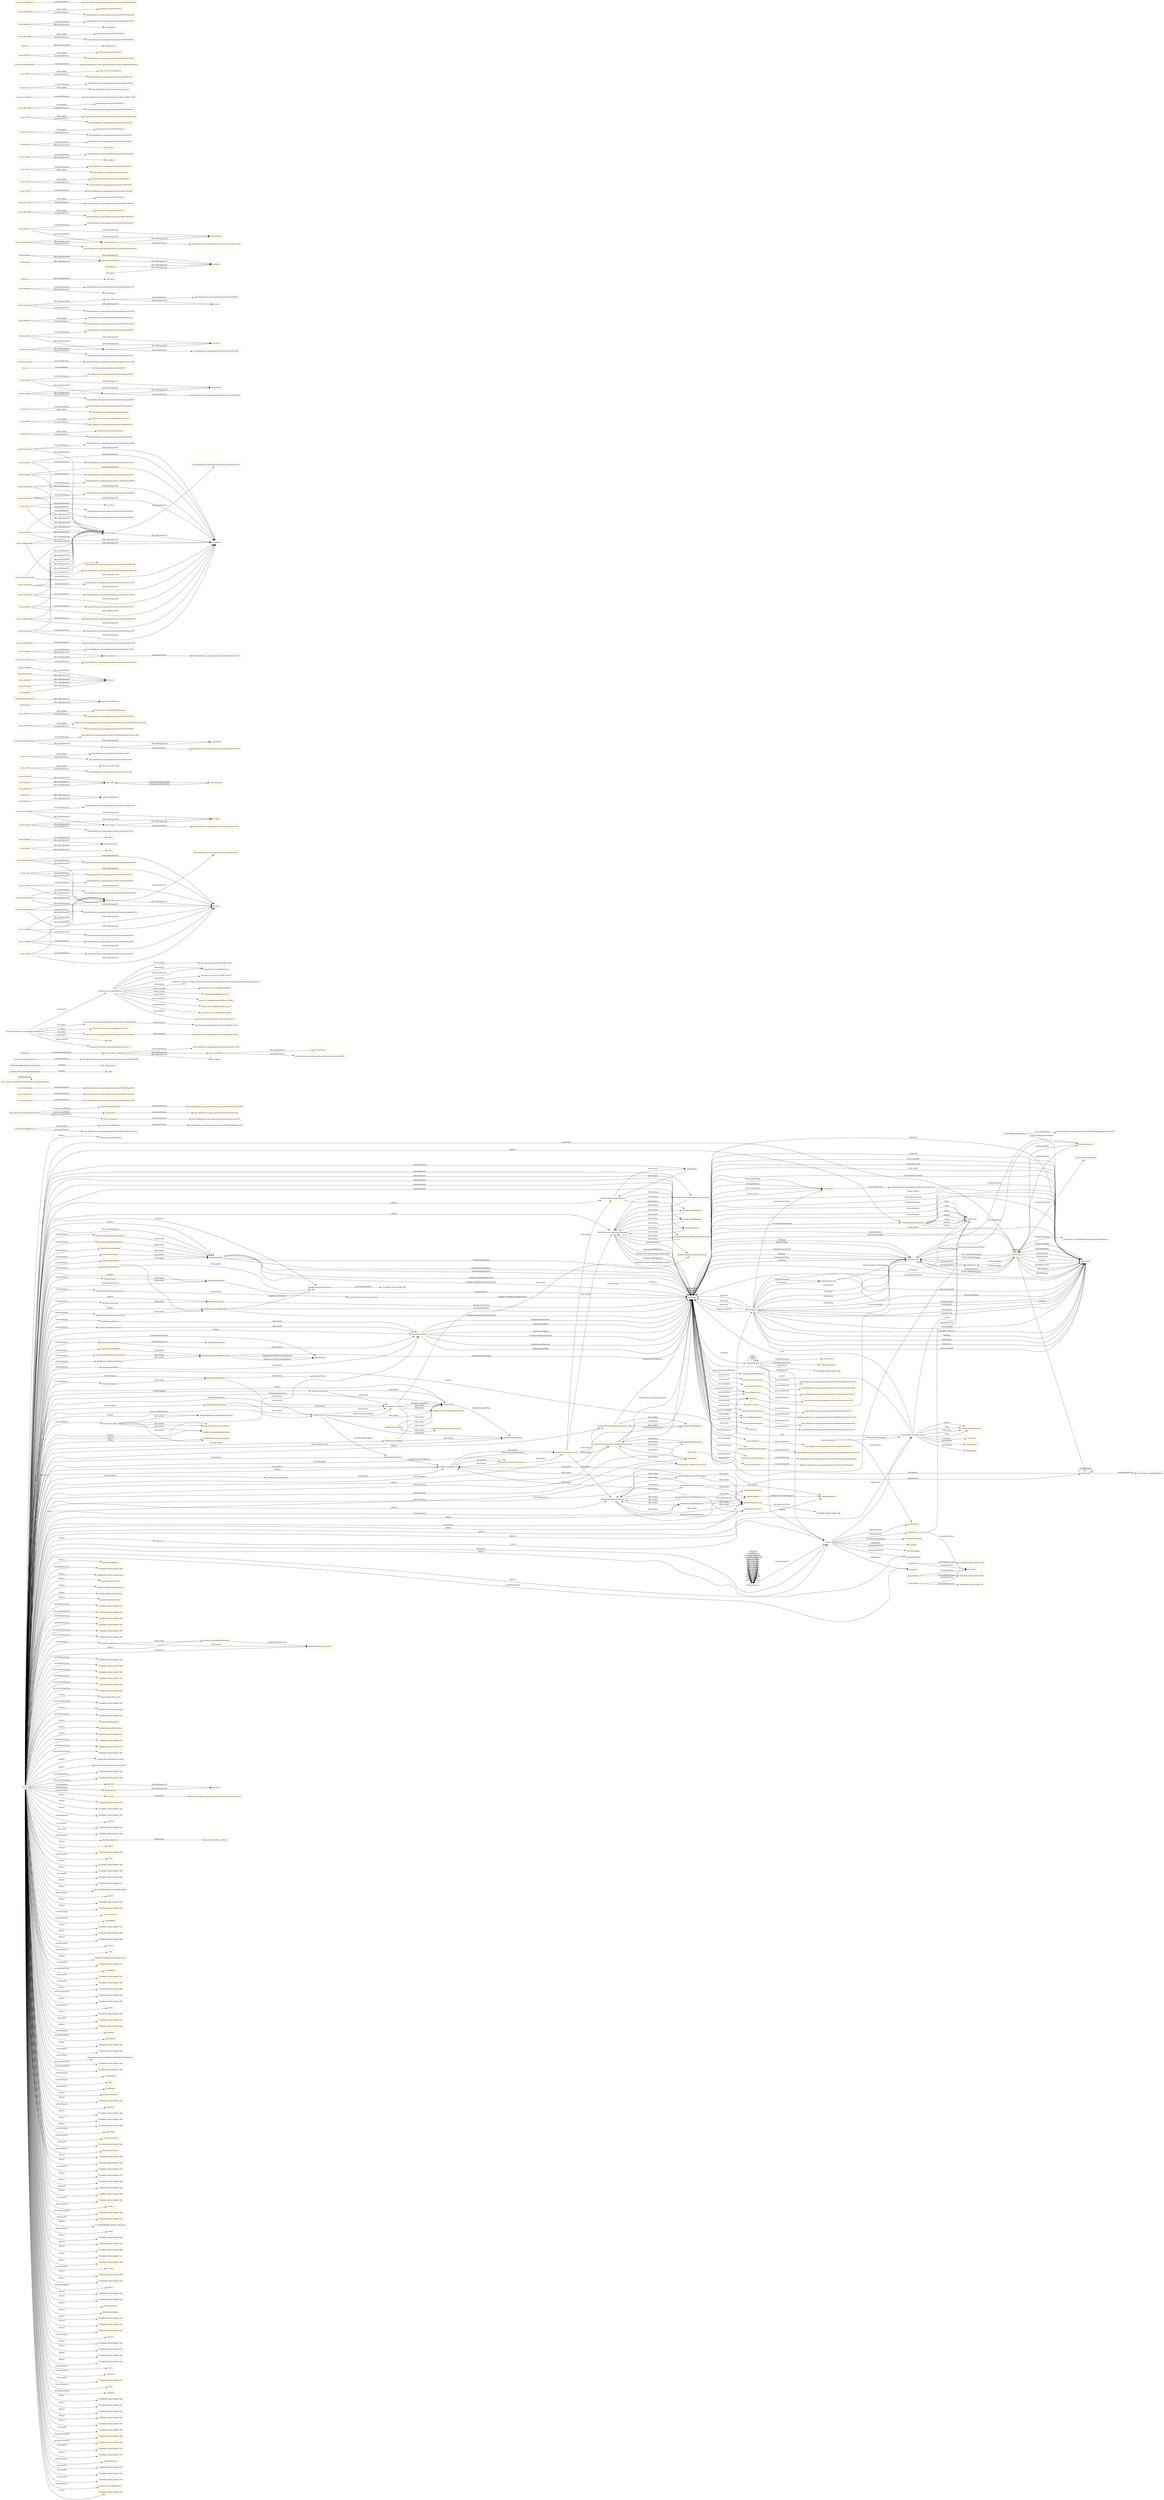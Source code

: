 digraph ar2dtool_diagram { 
rankdir=LR;
size="1501"
node [shape = rectangle, color="orange"]; "demlab:AnswerPhoneTask" "terms:MethodOfInstruction" "demlab:CognitiveAbilitiesData" "demlab:PayBillTask" "terms:PhysicalResource" "72336b46:15f2b12b496:-7f64" "demlab:PictureDescriptionTask" "demlab:Participant" "demlab:MeasuredData" "terms:LicenseDocument" "demlab:TurnOnTVTask" "demlab:AutonomyAssessment" "demlab:FindBusLineOnMapTask" "demlab:CallPsychologistTask" "demlab:LeaveRoomTask" "72336b46:15f2b12b496:-7fe1" "72336b46:15f2b12b496:-7fa2" "terms:SizeOrDuration" "demlab:DiagnosisType" "72336b46:15f2b12b496:-7fca" "demlab:DirectedActivitiesStep" "72336b46:15f2b12b496:-7fd7" "terms:AgentClass" "demlab:WalkingCountingBackwardsTask" "terms:BibliographicResource" "72336b46:15f2b12b496:-7f9f" "demlab:PersonWithPredementia" "terms:Location" "demlab:ClinicalAssessment" "72336b46:15f2b12b496:-7fbf" "demlab:FunctionalAbilitiesData" "terms:MediaTypeOrExtent" "demlab:Zone" "terms:Agent" "72336b46:15f2b12b496:-7f80" "demlab:LatencyData" "demlab:CognitiveAbilitiesAssessment" "terms:PhysicalMedium" "terms:MethodOfAccrual" "demlab:CountingBackwardsTask" "demlab:HealthyControlParticipant" "terms:RightsStatement" "72336b46:15f2b12b496:-7f8d" "72336b46:15f2b12b496:-7fb7" "72336b46:15f2b12b496:-7f6c" "72336b46:15f2b12b496:-7fa6" "terms:LinguisticSystem" "demlab:HandTrajectoryType" "demlab:SemiDirectedTask" "72336b46:15f2b12b496:-7f97" "terms:Jurisdiction" "terms:Policy" "demlab:WaterPlantTask" "demlab:SentenceRepeatingTask" "terms:Standard" "terms:LocationPeriodOrJurisdiction" "demlab:ProtocolStep" "terms:FileFormat" "72336b46:15f2b12b496:-7faa" "demlab:PictureDiscussionTask" "72336b46:15f2b12b496:-7fce" "demlab:WalkingTask" "demlab:DiscussionInvolvementData" "terms:ProvenanceStatement" "demlab:Protocol" "demlab:DirectedTask" "demlab:PrepareHotTeaTask" "demlab:PrepareDrugBoxTask" "demlab:ArticulationControlTask" "demlab:PersonWithDementia" "demlab:ClinicalRecord" "demlab:StressData" "demlab:Task" "demlab:DiscussionWithClinicianStep" "72336b46:15f2b12b496:-7ff7" "72336b46:15f2b12b496:-7fdc" "demlab:VoiceData" "demlab:GaitData" "terms:MediaType" "72336b46:15f2b12b496:-7f7b" "terms:Frequency" "72336b46:15f2b12b496:-7fbb" "demlab:DirectedExpressionTask" "demlab:SemiDirectedActivitiesStep" "demlab:OrganisationEfficiencyData" "demlab:EstablishAccountBalanceTask" "terms:PeriodOfTime" "demlab:DiagnosisAssessment" "72336b46:15f2b12b496:-7ff1" "demlab:MotricityAbilitiesAssessment" "72336b46:15f2b12b496:-7ffc" "demlab:ActivityStatusType" "72336b46:15f2b12b496:-7f9b" "demlab:NeuropsychiatricAndMoodAssessment" "foaf:Image" "foaf:Project" "foaf:Agent" "foaf:Document" "rdfs:Class" "http://www.w3.org/2003/01/geo/wgs84_pos#SpatialThing" "foaf:OnlineAccount" "foaf:Person" "foaf:Organization" "foaf:Group" ":TimeZone" ":GeneralDateTimeDescription" ":DateTimeInterval" ":TRS" ":TemporalDuration" ":Duration" ":GeneralDurationDescription" ":ProperInterval" ":TimePosition" ":TemporalPosition" ":Interval" "53ecfedcc978de053ebe4399b3a6fb87" ":TemporalEntity" ":MonthOfYear" "7d796cd9ce8f881392f4a73ce95b78c1" ":TemporalUnit" ":Instant" ":DayOfWeek" ; /*classes style*/
	"terms:instructionalMethod" -> "http://dublincore.org/usage/terms/history/#instructionalMethod-002" [ label = "terms:hasVersion" ];
	"demlab:latency" -> "demlab:LatencyData" [ label = "rdfs:seeAlso" ];
	"demlab:speechRate" -> "demlab:VoiceData" [ label = "rdfs:seeAlso" ];
	"foaf:maker" -> "terms:creator" [ label = "owl:equivalentProperty" ];
	"http://www.w3.org/2006/time" -> "http://orcid.org/0000-0002-3884-3420" [ label = "terms:creator" ];
	"http://www.w3.org/2006/time" -> "http://www.w3.org/TR/owl-time" [ label = "rdfs:seeAlso" ];
	"http://www.w3.org/2006/time" -> "http://dx.doi.org/10.3233/SW-150187" [ label = "rdfs:seeAlso" ];
	"http://www.w3.org/2006/time" -> "http://www.semantic-web-journal.net/content/time-ontology-extended-non-gregorian-calendar-applications" [ label = "rdfs:seeAlso" ];
	"http://www.w3.org/2006/time" -> "http://www.w3.org/TR/owl-time" [ label = "terms:isVersionOf" ];
	"http://www.w3.org/2006/time" -> "http://www.w3.org/2006/time#2016" [ label = "owl:versionIRI" ];
	"http://www.w3.org/2006/time" -> "mailto:panfeng66@gmail.com" [ label = "terms:creator" ];
	"http://www.w3.org/2006/time" -> "https://en.wikipedia.org/wiki/Jerry_Hobbs" [ label = "terms:creator" ];
	"http://www.w3.org/2006/time" -> "mailto:chris.little@metoffice.gov.uk" [ label = "terms:contributor" ];
	"http://www.w3.org/2006/time" -> "http://www.w3.org/2006/time#2006" [ label = "owl:priorVersion" ];
	"http://www.w3.org/2006/time" -> "https://creativecommons.org/licenses/by/4.0/" [ label = "terms:license" ];
	":generalDay" -> "72336b46:15f2b12b496:-7f5c" [ label = "owl:withRestrictions" ];
	":generalDay" -> "xsd:string" [ label = "owl:onDatatype" ];
	"terms:dateAccepted" -> "dc:date" [ label = "rdfs:subPropertyOf" ];
	"terms:dateAccepted" -> "http://dublincore.org/usage/terms/history/#dateAccepted-002" [ label = "terms:hasVersion" ];
	"terms:dateAccepted" -> "terms:date" [ label = "rdfs:subPropertyOf" ];
	"demlab:shortCognitiveBatteryAssessment" -> "demlab:CognitiveAbilitiesAssessment" [ label = "rdfs:seeAlso" ];
	":intervalBefore" -> ":intervalDisjoint" [ label = "rdfs:subPropertyOf" ];
	":intervalBefore" -> ":before" [ label = "rdfs:subPropertyOf" ];
	"terms:MethodOfInstruction" -> "http://dublincore.org/usage/terms/history/#MethodOfInstruction-001" [ label = "terms:hasVersion" ];
	"terms:accessRights" -> "dc:rights" [ label = "rdfs:subPropertyOf" ];
	"terms:accessRights" -> "terms:rights" [ label = "rdfs:subPropertyOf" ];
	"terms:accessRights" -> "http://dublincore.org/usage/terms/history/#accessRights-002" [ label = "terms:hasVersion" ];
	":inDateTime" -> ":inTemporalPosition" [ label = "rdfs:subPropertyOf" ];
	":intervalFinishes" -> ":intervalIn" [ label = "rdfs:subPropertyOf" ];
	"terms:UDC" -> "http://www.udcc.org/" [ label = "rdfs:seeAlso" ];
	"terms:UDC" -> "http://dublincore.org/usage/terms/history/#UDC-003" [ label = "terms:hasVersion" ];
	"terms:LCC" -> "http://lcweb.loc.gov/catdir/cpso/lcco/lcco.html" [ label = "rdfs:seeAlso" ];
	"terms:LCC" -> "http://dublincore.org/usage/terms/history/#LCC-003" [ label = "terms:hasVersion" ];
	"demlab:hasParticipant" -> "demlab:Protocol" [ label = "rdfs:seeAlso" ];
	"demlab:hasParticipant" -> "demlab:Person" [ label = "rdfs:seeAlso" ];
	"terms:bibliographicCitation" -> "http://dublincore.org/usage/terms/history/#bibliographicCitation-002" [ label = "terms:hasVersion" ];
	"terms:bibliographicCitation" -> "dc:identifier" [ label = "rdfs:subPropertyOf" ];
	"terms:bibliographicCitation" -> "terms:identifier" [ label = "rdfs:subPropertyOf" ];
	"demlab:DiagnosisType" -> "72336b46:15f2b12b496:-7fdc" [ label = "owl:equivalentClass" ];
	":hasEnd" -> ":hasTime" [ label = "rdfs:subPropertyOf" ];
	"terms:ISO3166" -> "http://www.iso.org/iso/en/prods-services/iso3166ma/02iso-3166-code-lists/list-en1.html" [ label = "rdfs:seeAlso" ];
	"terms:ISO3166" -> "http://dublincore.org/usage/terms/history/#ISO3166-004" [ label = "terms:hasVersion" ];
	"terms:W3CDTF" -> "http://www.w3.org/TR/NOTE-datetime" [ label = "rdfs:seeAlso" ];
	"terms:W3CDTF" -> "http://dublincore.org/usage/terms/history/#W3CDTF-003" [ label = "terms:hasVersion" ];
	":hasDurationDescription" -> ":hasTemporalDuration" [ label = "rdfs:subPropertyOf" ];
	"terms:RightsStatement" -> "http://dublincore.org/usage/terms/history/#RightsStatement-001" [ label = "terms:hasVersion" ];
	"foaf:msnChatID" -> "foaf:nick" [ label = "rdfs:subPropertyOf" ];
	"foaf:yahooChatID" -> "foaf:nick" [ label = "rdfs:subPropertyOf" ];
	"terms:audience" -> "http://dublincore.org/usage/terms/history/#audience-003" [ label = "terms:hasVersion" ];
	"demlab:handTrajectory" -> "demlab:HandTrajectoryType" [ label = "rdfs:seeAlso" ];
	"demlab:handTrajectory" -> "demlab:FunctionalAbilitiesData" [ label = "rdfs:seeAlso" ];
	"terms:rightsHolder" -> "http://dublincore.org/usage/terms/history/#rightsHolder-002" [ label = "terms:hasVersion" ];
	"terms:LinguisticSystem" -> "http://dublincore.org/usage/terms/history/#LinguisticSystem-001" [ label = "terms:hasVersion" ];
	"terms:license" -> "dc:rights" [ label = "rdfs:subPropertyOf" ];
	"terms:license" -> "http://dublincore.org/usage/terms/history/#license-002" [ label = "terms:hasVersion" ];
	"terms:license" -> "terms:rights" [ label = "rdfs:subPropertyOf" ];
	"terms:mediator" -> "http://dublincore.org/usage/terms/history/#mediator-003" [ label = "terms:hasVersion" ];
	"terms:mediator" -> "terms:audience" [ label = "rdfs:subPropertyOf" ];
	":intervalIn" -> ":intervalEquals" [ label = "owl:propertyDisjointWith" ];
	"demlab:walkingSpeedInstantaneous" -> "demlab:GaitData" [ label = "rdfs:seeAlso" ];
	"terms:hasVersion" -> "http://dublincore.org/usage/terms/history/#hasVersion-003" [ label = "terms:hasVersion" ];
	"terms:hasVersion" -> "dc:relation" [ label = "rdfs:subPropertyOf" ];
	"terms:hasVersion" -> "terms:relation" [ label = "rdfs:subPropertyOf" ];
	"demlab:verbalReactionSpontaneity" -> "demlab:DiscussionInvolvementData" [ label = "rdfs:seeAlso" ];
	"terms:NLM" -> "http://wwwcf.nlm.nih.gov/class/" [ label = "rdfs:seeAlso" ];
	"terms:NLM" -> "http://dublincore.org/usage/terms/history/#NLM-002" [ label = "terms:hasVersion" ];
	"demlab:DiagnosisAssessment" -> "demlab:hasClinicalDiagnosis" [ label = "rdfs:seeAlso" ];
	"demlab:DiagnosisAssessment" -> "demlab:PersonWithPredementia" [ label = "rdfs:seeAlso" ];
	"demlab:DiagnosisAssessment" -> "demlab:PersonWithDementia" [ label = "rdfs:seeAlso" ];
	"demlab:DiagnosisAssessment" -> "demlab:HealthyControlParticipant" [ label = "rdfs:seeAlso" ];
	"demlab:DiagnosisAssessment" -> "demlab:DiagnosisType" [ label = "rdfs:seeAlso" ];
	"terms:AgentClass" -> "http://dublincore.org/usage/terms/history/#AgentClass-003" [ label = "terms:hasVersion" ];
	":inTimePosition" -> ":inTemporalPosition" [ label = "rdfs:subPropertyOf" ];
	"terms:Policy" -> "http://dublincore.org/usage/terms/history/#Policy-001" [ label = "terms:hasVersion" ];
	"terms:valid" -> "dc:date" [ label = "rdfs:subPropertyOf" ];
	"terms:valid" -> "terms:date" [ label = "rdfs:subPropertyOf" ];
	"terms:valid" -> "http://dublincore.org/usage/terms/history/#valid-003" [ label = "terms:hasVersion" ];
	"terms:MethodOfAccrual" -> "http://dublincore.org/usage/terms/history/#MethodOfAccrual-001" [ label = "terms:hasVersion" ];
	"terms:ProvenanceStatement" -> "http://dublincore.org/usage/terms/history/#ProvenanceStatement-001" [ label = "terms:hasVersion" ];
	"terms:requires" -> "http://dublincore.org/usage/terms/history/#requires-003" [ label = "terms:hasVersion" ];
	"terms:requires" -> "dc:relation" [ label = "rdfs:subPropertyOf" ];
	"terms:requires" -> "terms:relation" [ label = "rdfs:subPropertyOf" ];
	"demlab:ClinicalRecord" -> "demlab:containsAssessment" [ label = "rdfs:seeAlso" ];
	"demlab:ClinicalRecord" -> "demlab:ClinicalAssessment" [ label = "rdfs:seeAlso" ];
	"terms:MESH" -> "http://www.nlm.nih.gov/mesh/meshhome.html" [ label = "rdfs:seeAlso" ];
	"terms:MESH" -> "http://dublincore.org/usage/terms/history/#MESH-003" [ label = "terms:hasVersion" ];
	"terms:replaces" -> "http://dublincore.org/usage/terms/history/#replaces-003" [ label = "terms:hasVersion" ];
	"terms:replaces" -> "dc:relation" [ label = "rdfs:subPropertyOf" ];
	"terms:replaces" -> "terms:relation" [ label = "rdfs:subPropertyOf" ];
	"demlab:distanceWalked" -> "demlab:OrganisationEfficiencyData" [ label = "rdfs:seeAlso" ];
	"demlab:CognitiveAbilitiesAssessment" -> "demlab:hasMMSEScore" [ label = "rdfs:seeAlso" ];
	"demlab:CognitiveAbilitiesAssessment" -> "demlab:trailMakingTest" [ label = "rdfs:seeAlso" ];
	"demlab:CognitiveAbilitiesAssessment" -> "demlab:fabScore" [ label = "rdfs:seeAlso" ];
	"demlab:CognitiveAbilitiesAssessment" -> "demlab:freeAndCuedRemindingAssessment" [ label = "rdfs:seeAlso" ];
	"demlab:CognitiveAbilitiesAssessment" -> "demlab:shortCognitiveBatteryAssessment" [ label = "rdfs:seeAlso" ];
	"terms:isVersionOf" -> "http://dublincore.org/usage/terms/history/#isVersionOf-003" [ label = "terms:hasVersion" ];
	"terms:isVersionOf" -> "terms:relation" [ label = "rdfs:subPropertyOf" ];
	"terms:isVersionOf" -> "dc:relation" [ label = "rdfs:subPropertyOf" ];
	"terms:educationLevel" -> "http://dublincore.org/usage/terms/history/#educationLevel-002" [ label = "terms:hasVersion" ];
	"terms:educationLevel" -> "terms:audience" [ label = "rdfs:subPropertyOf" ];
	"terms:PeriodOfTime" -> "http://dublincore.org/usage/terms/history/#PeriodOfTime-001" [ label = "terms:hasVersion" ];
	"terms:Point" -> "http://dublincore.org/usage/terms/history/#Point-003" [ label = "terms:hasVersion" ];
	"terms:Point" -> "http://dublincore.org/documents/dcmi-point/" [ label = "rdfs:seeAlso" ];
	"terms:coverage" -> "http://dublincore.org/usage/terms/history/#coverageT-001" [ label = "terms:hasVersion" ];
	"terms:coverage" -> "dc:coverage" [ label = "rdfs:subPropertyOf" ];
	"demlab:Protocol" -> "demlab:Task" [ label = "rdfs:seeAlso" ];
	"demlab:Protocol" -> "demlab:ProtocolStep" [ label = "rdfs:seeAlso" ];
	"demlab:Protocol" -> "demlab:MeasuredData" [ label = "rdfs:seeAlso" ];
	"http://www.iti.gr/iti/people/Georgios_Meditskos.html#gmeditsk" -> "http://www.iti.gr/iti/people/Georgios_Meditskos.html" [ label = "foaf:homepage" ];
	"terms:Standard" -> "http://dublincore.org/usage/terms/history/#Standard-001" [ label = "terms:hasVersion" ];
	"terms:identifier" -> "dc:identifier" [ label = "rdfs:subPropertyOf" ];
	"terms:identifier" -> "http://dublincore.org/usage/terms/history/#identifierT-001" [ label = "terms:hasVersion" ];
	"terms:created" -> "dc:date" [ label = "rdfs:subPropertyOf" ];
	"terms:created" -> "http://dublincore.org/usage/terms/history/#created-003" [ label = "terms:hasVersion" ];
	"terms:created" -> "terms:date" [ label = "rdfs:subPropertyOf" ];
	":generalYear" -> "72336b46:15f2b12b496:-7f5a" [ label = "owl:withRestrictions" ];
	":generalYear" -> "xsd:string" [ label = "owl:onDatatype" ];
	"demlab:apathyInventory" -> "demlab:NeuropsychiatricAndMoodAssessment" [ label = "rdfs:seeAlso" ];
	"terms:" -> "http://purl.org/dc/aboutdcmi#DCMI" [ label = "terms:publisher" ];
	"terms:provenance" -> "http://dublincore.org/usage/terms/history/#provenance-002" [ label = "terms:hasVersion" ];
	"demlab:stoppingDisplacement" -> "demlab:GaitData" [ label = "rdfs:seeAlso" ];
	"demlab:compliantInstructionsOrder" -> "demlab:CognitiveAbilitiesData" [ label = "rdfs:seeAlso" ];
	"terms:Location" -> "http://dublincore.org/usage/terms/history/#Location-001" [ label = "terms:hasVersion" ];
	":intervalStarts" -> ":intervalIn" [ label = "rdfs:subPropertyOf" ];
	"terms:BibliographicResource" -> "http://dublincore.org/usage/terms/history/#BibliographicResource-001" [ label = "terms:hasVersion" ];
	"terms:format" -> "http://dublincore.org/usage/terms/history/#formatT-001" [ label = "terms:hasVersion" ];
	"terms:format" -> "dc:format" [ label = "rdfs:subPropertyOf" ];
	"foaf:Person" -> "foaf:Project" [ label = "owl:disjointWith" ];
	"foaf:Person" -> "http://schema.org/Person" [ label = "owl:equivalentClass" ];
	"foaf:Person" -> "http://www.w3.org/2000/10/swap/pim/contact#Person" [ label = "owl:equivalentClass" ];
	"foaf:Person" -> "foaf:Organization" [ label = "owl:disjointWith" ];
	"demlab:hasClinicalRecord" -> "demlab:ClinicalRecord" [ label = "rdfs:seeAlso" ];
	":intervalDuring" -> ":intervalIn" [ label = "rdfs:subPropertyOf" ];
	"terms:spatial" -> "http://dublincore.org/usage/terms/history/#spatial-003" [ label = "terms:hasVersion" ];
	"terms:spatial" -> "terms:coverage" [ label = "rdfs:subPropertyOf" ];
	"terms:spatial" -> "dc:coverage" [ label = "rdfs:subPropertyOf" ];
	"terms:ISO639-2" -> "http://lcweb.loc.gov/standards/iso639-2/langhome.html" [ label = "rdfs:seeAlso" ];
	"terms:ISO639-2" -> "http://dublincore.org/usage/terms/history/#ISO639-2-003" [ label = "terms:hasVersion" ];
	":ProperInterval" -> ":Instant" [ label = "owl:disjointWith" ];
	":seconds" -> "http://www.bipm.org/en/publications/si-brochure/second.html" [ label = "rdfs:seeAlso" ];
	"terms:isFormatOf" -> "http://dublincore.org/usage/terms/history/#isFormatOf-003" [ label = "terms:hasVersion" ];
	"terms:isFormatOf" -> "dc:relation" [ label = "rdfs:subPropertyOf" ];
	"terms:isFormatOf" -> "terms:relation" [ label = "rdfs:subPropertyOf" ];
	"terms:alternative" -> "terms:title" [ label = "rdfs:subPropertyOf" ];
	"terms:alternative" -> "dc:title" [ label = "rdfs:subPropertyOf" ];
	"terms:alternative" -> "http://dublincore.org/usage/terms/history/#alternative-003" [ label = "terms:hasVersion" ];
	"terms:PhysicalMedium" -> "http://dublincore.org/usage/terms/history/#PhysicalMedium-001" [ label = "terms:hasVersion" ];
	"demlab:activityStatus" -> "demlab:CognitiveAbilitiesData" [ label = "rdfs:seeAlso" ];
	"demlab:activityStatus" -> "demlab:ActivityStatusType" [ label = "rdfs:seeAlso" ];
	"demlab:involvesTask" -> "demlab:Task" [ label = "rdfs:seeAlso" ];
	"demlab:involvesTask" -> "demlab:ProtocolStep" [ label = "rdfs:seeAlso" ];
	"demlab:PersonWithDementia" -> "demlab:dementia" [ label = "rdfs:seeAlso" ];
	"demlab:PersonWithDementia" -> "demlab:DiagnosisType" [ label = "rdfs:seeAlso" ];
	"demlab:PersonWithDementia" -> "demlab:DiagnosisAssessment" [ label = "rdfs:seeAlso" ];
	"demlab:PersonWithDementia" -> "demlab:ClinicalRecord" [ label = "rdfs:seeAlso" ];
	"terms:language" -> "http://dublincore.org/usage/terms/history/#languageT-001" [ label = "terms:hasVersion" ];
	"terms:language" -> "dc:language" [ label = "rdfs:subPropertyOf" ];
	"foaf:icqChatID" -> "foaf:nick" [ label = "rdfs:subPropertyOf" ];
	"foaf:name" -> "rdfs:label" [ label = "rdfs:subPropertyOf" ];
	"foaf:Project" -> "foaf:Document" [ label = "owl:disjointWith" ];
	"foaf:Project" -> "foaf:Person" [ label = "owl:disjointWith" ];
	"terms:MediaTypeOrExtent" -> "http://dublincore.org/usage/terms/history/#MediaTypeOrExtent-001" [ label = "terms:hasVersion" ];
	"demlab:iadl_e" -> "demlab:AutonomyAssessment" [ label = "rdfs:seeAlso" ];
	"foaf:homepage" -> "foaf:page" [ label = "rdfs:subPropertyOf" ];
	"foaf:homepage" -> "foaf:isPrimaryTopicOf" [ label = "rdfs:subPropertyOf" ];
	"demlab:stressLevel" -> "demlab:StressData" [ label = "rdfs:seeAlso" ];
	"foaf:weblog" -> "foaf:page" [ label = "rdfs:subPropertyOf" ];
	"terms:source" -> "dc:source" [ label = "rdfs:subPropertyOf" ];
	"terms:source" -> "terms:relation" [ label = "rdfs:subPropertyOf" ];
	"terms:source" -> "http://dublincore.org/usage/terms/history/#sourceT-001" [ label = "terms:hasVersion" ];
	"demlab:ActivityStatusType" -> "72336b46:15f2b12b496:-7ffc" [ label = "owl:equivalentClass" ];
	"demlab:pauseRate" -> "demlab:WalkingCountingBackwardsTask" [ label = "rdfs:seeAlso" ];
	"demlab:pauseRate" -> "demlab:VoiceData" [ label = "rdfs:seeAlso" ];
	"demlab:pauseRate" -> "demlab:SentenceRepeatingTask" [ label = "rdfs:seeAlso" ];
	"demlab:pauseRate" -> "demlab:CountingBackwardsTask" [ label = "rdfs:seeAlso" ];
	"demlab:pauseRate" -> "demlab:ArticulationControlTask" [ label = "rdfs:seeAlso" ];
	"terms:date" -> "http://dublincore.org/usage/terms/history/#dateT-001" [ label = "terms:hasVersion" ];
	"terms:date" -> "dc:date" [ label = "rdfs:subPropertyOf" ];
	":generalMonth" -> "72336b46:15f2b12b496:-7f5b" [ label = "owl:withRestrictions" ];
	":generalMonth" -> "xsd:string" [ label = "owl:onDatatype" ];
	":intervalEquals" -> ":intervalIn" [ label = "owl:propertyDisjointWith" ];
	"demlab:dynamicBalance" -> "demlab:GaitData" [ label = "rdfs:seeAlso" ];
	"terms:temporal" -> "terms:coverage" [ label = "rdfs:subPropertyOf" ];
	"terms:temporal" -> "http://dublincore.org/usage/terms/history/#temporal-003" [ label = "terms:hasVersion" ];
	"terms:temporal" -> "dc:coverage" [ label = "rdfs:subPropertyOf" ];
	"demlab:AutonomyAssessment" -> "demlab:iadl_e" [ label = "rdfs:seeAlso" ];
	"demlab:AutonomyAssessment" -> "demlab:SemiDirectedActivitiesStep" [ label = "rdfs:seeAlso" ];
	"foaf:Image" -> "http://schema.org/ImageObject" [ label = "owl:equivalentClass" ];
	"terms:abstract" -> "terms:description" [ label = "rdfs:subPropertyOf" ];
	"terms:abstract" -> "dc:description" [ label = "rdfs:subPropertyOf" ];
	"terms:abstract" -> "http://dublincore.org/usage/terms/history/#abstract-003" [ label = "terms:hasVersion" ];
	"demlab:measuredData" -> "demlab:Task" [ label = "rdfs:seeAlso" ];
	"demlab:measuredData" -> "demlab:MeasuredData" [ label = "rdfs:seeAlso" ];
	"http://www.demcare.eu/ontologies/demlab.owl" -> "http://www.w3.org/2006/time" [ label = "owl:imports" ];
	"http://www.demcare.eu/ontologies/demlab.owl" -> "http://creativecommons.org/licenses/by/3.0/" [ label = "cc:license" ];
	"http://www.demcare.eu/ontologies/demlab.owl" -> "http://www.iti.gr/iti/people/Georgios_Meditskos.html#gmeditsk" [ label = "dc:creator" ];
	"http://www.demcare.eu/ontologies/demlab.owl" -> "http://www.iti.gr/iti/people/Ioannis_Kompatsiaris.html#ikom" [ label = "dc:creator" ];
	"http://www.demcare.eu/ontologies/demlab.owl" -> "foaf:" [ label = "owl:imports" ];
	"http://www.demcare.eu/ontologies/demlab.owl" -> "http://www.demcare.eu/ontologies/demlab.owl/1.0" [ label = "owl:versionIRI" ];
	"terms:isPartOf" -> "dc:relation" [ label = "rdfs:subPropertyOf" ];
	"terms:isPartOf" -> "terms:relation" [ label = "rdfs:subPropertyOf" ];
	"terms:isPartOf" -> "http://dublincore.org/usage/terms/history/#isPartOf-003" [ label = "terms:hasVersion" ];
	"terms:RFC5646" -> "http://www.ietf.org/rfc/rfc5646.txt" [ label = "rdfs:seeAlso" ];
	"terms:RFC5646" -> "http://dublincore.org/usage/terms/history/#RFC5646-001" [ label = "terms:hasVersion" ];
	"foaf:isPrimaryTopicOf" -> "foaf:page" [ label = "rdfs:subPropertyOf" ];
	"demlab:areasOfNoInterestExplored" -> "demlab:OrganisationEfficiencyData" [ label = "rdfs:seeAlso" ];
	"demlab:hasProtocolStep" -> "demlab:ProtocolStep" [ label = "rdfs:seeAlso" ];
	"demlab:hasProtocolStep" -> "demlab:Protocol" [ label = "rdfs:seeAlso" ];
	"terms:RFC1766" -> "http://www.ietf.org/rfc/rfc1766.txt" [ label = "rdfs:seeAlso" ];
	"terms:RFC1766" -> "http://dublincore.org/usage/terms/history/#RFC1766-003" [ label = "terms:hasVersion" ];
	"terms:Jurisdiction" -> "http://dublincore.org/usage/terms/history/#Jurisdiction-001" [ label = "terms:hasVersion" ];
	"terms:LicenseDocument" -> "http://dublincore.org/usage/terms/history/#LicenseDocument-001" [ label = "terms:hasVersion" ];
	"demlab:stepLength" -> "demlab:GaitData" [ label = "rdfs:seeAlso" ];
	"foaf:Document" -> "foaf:Project" [ label = "owl:disjointWith" ];
	"foaf:Document" -> "foaf:Organization" [ label = "owl:disjointWith" ];
	"foaf:Document" -> "http://schema.org/CreativeWork" [ label = "owl:equivalentClass" ];
	"terms:dateSubmitted" -> "dc:date" [ label = "rdfs:subPropertyOf" ];
	"terms:dateSubmitted" -> "terms:date" [ label = "rdfs:subPropertyOf" ];
	"terms:dateSubmitted" -> "http://dublincore.org/usage/terms/history/#dateSubmitted-002" [ label = "terms:hasVersion" ];
	"demlab:HealthyControlParticipant" -> "demlab:healthy" [ label = "rdfs:seeAlso" ];
	"demlab:HealthyControlParticipant" -> "demlab:DiagnosisType" [ label = "rdfs:seeAlso" ];
	"demlab:HealthyControlParticipant" -> "demlab:DiagnosisAssessment" [ label = "rdfs:seeAlso" ];
	"demlab:HealthyControlParticipant" -> "demlab:ClinicalRecord" [ label = "rdfs:seeAlso" ];
	"demlab:hasUPDRSScore" -> "demlab:MotricityAbilitiesAssessment" [ label = "rdfs:seeAlso" ];
	"demlab:npi" -> "demlab:NeuropsychiatricAndMoodAssessment" [ label = "rdfs:seeAlso" ];
	"demlab:ClinicalAssessment" -> "demlab:NeuropsychiatricAndMoodAssessment" [ label = "rdfs:seeAlso" ];
	"demlab:ClinicalAssessment" -> "demlab:MotricityAbilitiesAssessment" [ label = "rdfs:seeAlso" ];
	"demlab:ClinicalAssessment" -> "demlab:DiagnosisAssessment" [ label = "rdfs:seeAlso" ];
	"demlab:ClinicalAssessment" -> "demlab:CognitiveAbilitiesAssessment" [ label = "rdfs:seeAlso" ];
	"demlab:ClinicalAssessment" -> "demlab:AutonomyAssessment" [ label = "rdfs:seeAlso" ];
	"demlab:trailMakingTest" -> "demlab:CognitiveAbilitiesAssessment" [ label = "rdfs:seeAlso" ];
	"terms:LCSH" -> "http://dublincore.org/usage/terms/history/#LCSH-003" [ label = "terms:hasVersion" ];
	"terms:relation" -> "http://dublincore.org/usage/terms/history/#relationT-001" [ label = "terms:hasVersion" ];
	"terms:relation" -> "dc:relation" [ label = "rdfs:subPropertyOf" ];
	"terms:IMT" -> "http://www.iana.org/assignments/media-types/" [ label = "rdfs:seeAlso" ];
	"terms:IMT" -> "http://dublincore.org/usage/terms/history/#IMT-004" [ label = "terms:hasVersion" ];
	"terms:title" -> "dc:title" [ label = "rdfs:subPropertyOf" ];
	"terms:title" -> "http://dublincore.org/usage/terms/history/#titleT-002" [ label = "terms:hasVersion" ];
	"terms:Agent" -> "http://dublincore.org/usage/terms/history/#Agent-001" [ label = "terms:hasVersion" ];
	"terms:Box" -> "http://dublincore.org/usage/terms/history/#Box-003" [ label = "terms:hasVersion" ];
	"terms:Box" -> "http://dublincore.org/documents/dcmi-box/" [ label = "rdfs:seeAlso" ];
	"demlab:freeAndCuedRemindingAssessment" -> "demlab:CognitiveAbilitiesAssessment" [ label = "rdfs:seeAlso" ];
	"terms:FileFormat" -> "http://dublincore.org/usage/terms/history/#FileFormat-001" [ label = "terms:hasVersion" ];
	"foaf:aimChatID" -> "foaf:nick" [ label = "rdfs:subPropertyOf" ];
	"terms:medium" -> "http://dublincore.org/usage/terms/history/#medium-003" [ label = "terms:hasVersion" ];
	"terms:medium" -> "terms:format" [ label = "rdfs:subPropertyOf" ];
	"terms:medium" -> "dc:format" [ label = "rdfs:subPropertyOf" ];
	"terms:subject" -> "http://dublincore.org/usage/terms/history/#subjectT-002" [ label = "terms:hasVersion" ];
	"terms:subject" -> "dc:subject" [ label = "rdfs:subPropertyOf" ];
	":hasDuration" -> ":hasTemporalDuration" [ label = "rdfs:subPropertyOf" ];
	"terms:type" -> "http://dublincore.org/usage/terms/history/#typeT-001" [ label = "terms:hasVersion" ];
	"terms:type" -> "dc:type" [ label = "rdfs:subPropertyOf" ];
	"terms:SizeOrDuration" -> "http://dublincore.org/usage/terms/history/#SizeOrDuration-001" [ label = "terms:hasVersion" ];
	"demlab:containsAssessment" -> "demlab:ClinicalRecord" [ label = "rdfs:seeAlso" ];
	"demlab:containsAssessment" -> "demlab:ClinicalAssessment" [ label = "rdfs:seeAlso" ];
	"demlab:speechFluency" -> "demlab:VoiceData" [ label = "rdfs:seeAlso" ];
	":hasBeginning" -> ":hasTime" [ label = "rdfs:subPropertyOf" ];
	"terms:modified" -> "terms:date" [ label = "rdfs:subPropertyOf" ];
	"terms:modified" -> "dc:date" [ label = "rdfs:subPropertyOf" ];
	"terms:modified" -> "http://dublincore.org/usage/terms/history/#modified-003" [ label = "terms:hasVersion" ];
	"foaf:openid" -> "foaf:isPrimaryTopicOf" [ label = "rdfs:subPropertyOf" ];
	"terms:URI" -> "http://www.ietf.org/rfc/rfc3986.txt" [ label = "rdfs:seeAlso" ];
	"terms:URI" -> "http://dublincore.org/usage/terms/history/#URI-003" [ label = "terms:hasVersion" ];
	"terms:rights" -> "http://dublincore.org/usage/terms/history/#rightsT-001" [ label = "terms:hasVersion" ];
	"terms:rights" -> "dc:rights" [ label = "rdfs:subPropertyOf" ];
	"terms:conformsTo" -> "dc:relation" [ label = "rdfs:subPropertyOf" ];
	"terms:conformsTo" -> "http://dublincore.org/usage/terms/history/#conformsTo-003" [ label = "terms:hasVersion" ];
	"terms:conformsTo" -> "terms:relation" [ label = "rdfs:subPropertyOf" ];
	"terms:TGN" -> "http://www.getty.edu/research/tools/vocabulary/tgn/index.html" [ label = "rdfs:seeAlso" ];
	"terms:TGN" -> "http://dublincore.org/usage/terms/history/#TGN-003" [ label = "terms:hasVersion" ];
	"terms:RFC3066" -> "http://www.ietf.org/rfc/rfc3066.txt" [ label = "rdfs:seeAlso" ];
	"terms:RFC3066" -> "http://dublincore.org/usage/terms/history/#RFC3066-002" [ label = "terms:hasVersion" ];
	"demlab:fabScore" -> "demlab:CognitiveAbilitiesAssessment" [ label = "rdfs:seeAlso" ];
	"terms:creator" -> "http://dublincore.org/usage/terms/history/#creatorT-002" [ label = "terms:hasVersion" ];
	"terms:creator" -> "terms:contributor" [ label = "rdfs:subPropertyOf" ];
	"terms:creator" -> "dc:creator" [ label = "rdfs:subPropertyOf" ];
	"terms:accrualPolicy" -> "http://dublincore.org/usage/terms/history/#accrualPolicy-003" [ label = "terms:hasVersion" ];
	"terms:Period" -> "http://dublincore.org/usage/terms/history/#Period-003" [ label = "terms:hasVersion" ];
	"terms:Period" -> "http://dublincore.org/documents/dcmi-period/" [ label = "rdfs:seeAlso" ];
	"demlab:DirectedTask" -> "demlab:Task" [ label = "rdfs:seeAlso" ];
	"demlab:DirectedTask" -> "demlab:DirectedActivitiesStep" [ label = "rdfs:seeAlso" ];
	"terms:DDC" -> "http://www.oclc.org/dewey/" [ label = "rdfs:seeAlso" ];
	"terms:DDC" -> "http://dublincore.org/usage/terms/history/#DDC-003" [ label = "terms:hasVersion" ];
	"terms:hasPart" -> "dc:relation" [ label = "rdfs:subPropertyOf" ];
	"terms:hasPart" -> "http://dublincore.org/usage/terms/history/#hasPart-003" [ label = "terms:hasVersion" ];
	"terms:hasPart" -> "terms:relation" [ label = "rdfs:subPropertyOf" ];
	"terms:accrualPeriodicity" -> "http://dublincore.org/usage/terms/history/#accrualPeriodicity-003" [ label = "terms:hasVersion" ];
	"foaf:Agent" -> "terms:Agent" [ label = "owl:equivalentClass" ];
	"terms:ISO639-3" -> "http://www.sil.org/iso639-3/" [ label = "rdfs:seeAlso" ];
	"terms:ISO639-3" -> "http://dublincore.org/usage/terms/history/#ISO639-3-001" [ label = "terms:hasVersion" ];
	"demlab:participates" -> "demlab:hasParticipant" [ label = "rdfs:seeAlso" ];
	"terms:isRequiredBy" -> "dc:relation" [ label = "rdfs:subPropertyOf" ];
	"terms:isRequiredBy" -> "http://dublincore.org/usage/terms/history/#isRequiredBy-003" [ label = "terms:hasVersion" ];
	"terms:isRequiredBy" -> "terms:relation" [ label = "rdfs:subPropertyOf" ];
	"demlab:verbalReactionTime" -> "demlab:VoiceData" [ label = "rdfs:seeAlso" ];
	"demlab:healthy" -> "demlab:dementia" [ label = "demlab:hasClinicalDiagnosis" ];
	"demlab:walkingSpeed" -> "demlab:GaitData" [ label = "rdfs:seeAlso" ];
	"terms:description" -> "dc:description" [ label = "rdfs:subPropertyOf" ];
	"terms:description" -> "http://dublincore.org/usage/terms/history/#descriptionT-001" [ label = "terms:hasVersion" ];
	"foaf:Organization" -> "foaf:Document" [ label = "owl:disjointWith" ];
	"foaf:Organization" -> "foaf:Person" [ label = "owl:disjointWith" ];
	"terms:hasFormat" -> "http://dublincore.org/usage/terms/history/#hasFormat-003" [ label = "terms:hasVersion" ];
	"terms:hasFormat" -> "terms:relation" [ label = "rdfs:subPropertyOf" ];
	"terms:hasFormat" -> "dc:relation" [ label = "rdfs:subPropertyOf" ];
	"foaf:img" -> "foaf:depiction" [ label = "rdfs:subPropertyOf" ];
	"terms:available" -> "http://dublincore.org/usage/terms/history/#available-003" [ label = "terms:hasVersion" ];
	"terms:available" -> "dc:date" [ label = "rdfs:subPropertyOf" ];
	"terms:available" -> "terms:date" [ label = "rdfs:subPropertyOf" ];
	"foaf:skypeID" -> "foaf:nick" [ label = "rdfs:subPropertyOf" ];
	":TemporalEntity" -> "72336b46:15f2b12b496:-7f60" [ label = "owl:unionOf" ];
	"terms:RFC4646" -> "http://www.ietf.org/rfc/rfc4646.txt" [ label = "rdfs:seeAlso" ];
	"terms:RFC4646" -> "http://dublincore.org/usage/terms/history/#RFC4646-001" [ label = "terms:hasVersion" ];
	"terms:isReplacedBy" -> "dc:relation" [ label = "rdfs:subPropertyOf" ];
	"terms:isReplacedBy" -> "terms:relation" [ label = "rdfs:subPropertyOf" ];
	"terms:isReplacedBy" -> "http://dublincore.org/usage/terms/history/#isReplacedBy-003" [ label = "terms:hasVersion" ];
	"terms:MediaType" -> "http://dublincore.org/usage/terms/history/#MediaType-001" [ label = "terms:hasVersion" ];
	"NULL" -> "72336b46:15f2b12b496:-7f78" [ label = "rdf:rest" ];
	"NULL" -> "72336b46:15f2b12b496:-7fbc" [ label = "rdf:rest" ];
	"NULL" -> "demlab:LatencyData" [ label = "owl:someValuesFrom" ];
	"NULL" -> "72336b46:15f2b12b496:-7fd5" [ label = "rdf:rest" ];
	"NULL" -> ":minutes" [ label = "owl:onProperty" ];
	"NULL" -> "72336b46:15f2b12b496:-7f59" [ label = "owl:unionOf" ];
	"NULL" -> "demlab:ActivityStatusType" [ label = "owl:onClass" ];
	"NULL" -> "72336b46:15f2b12b496:-7f96" [ label = "owl:oneOf" ];
	"NULL" -> "demlab:repetitions" [ label = "owl:onProperty" ];
	"NULL" -> "demlab:StressData" [ label = "rdf:first" ];
	"NULL" -> "demlab:areasOfInterestExplored" [ label = "owl:onProperty" ];
	"NULL" -> "rdf:nil" [ label = "rdf:rest" ];
	"NULL" -> "72336b46:15f2b12b496:-7fd9" [ label = "rdf:rest" ];
	"NULL" -> ":year" [ label = "owl:onProperty" ];
	"NULL" -> "72336b46:15f2b12b496:-7fb8" [ label = "rdf:rest" ];
	"NULL" -> ":GeneralDateTimeDescription" [ label = "rdf:first" ];
	"NULL" -> "72336b46:15f2b12b496:-7f86" [ label = "rdf:rest" ];
	"NULL" -> ":Instant" [ label = "owl:onClass" ];
	"NULL" -> "72336b46:15f2b12b496:-7fd6" [ label = "owl:unionOf" ];
	"NULL" -> "demlab:WalkingCountingBackwardsTask" [ label = "rdf:first" ];
	"NULL" -> "72336b46:15f2b12b496:-7f7e" [ label = "rdf:rest" ];
	"NULL" -> "72336b46:15f2b12b496:-7f9f" [ label = "owl:someValuesFrom" ];
	"NULL" -> "9f7ccb52080c9a602116a7a982aa3d9a" [ label = "rdf:first" ];
	"NULL" -> ":month" [ label = "owl:onProperty" ];
	"NULL" -> "72336b46:15f2b12b496:-7f5d" [ label = "rdf:rest" ];
	"NULL" -> "72336b46:15f2b12b496:-7fef" [ label = "rdf:rest" ];
	"NULL" -> ":numericPosition" [ label = "owl:onProperty" ];
	"NULL" -> ":dayOfWeek" [ label = "owl:onProperty" ];
	"NULL" -> "72336b46:15f2b12b496:-7fd1" [ label = "rdf:rest" ];
	"NULL" -> "72336b46:15f2b12b496:-7f69" [ label = "rdf:rest" ];
	"NULL" -> "demlab:stepLength" [ label = "owl:onProperty" ];
	"NULL" -> "demlab:walkingSpeed" [ label = "owl:onProperty" ];
	"NULL" -> "72336b46:15f2b12b496:-7f85" [ label = "rdf:rest" ];
	"NULL" -> ":second" [ label = "owl:onProperty" ];
	"NULL" -> ":day" [ label = "owl:onProperty" ];
	"NULL" -> "18842081e8d3b6acb7ebf2ed0fcc7a10" [ label = "rdf:first" ];
	"NULL" -> "demlab:DirectedExpressionTask" [ label = "rdf:first" ];
	"NULL" -> "demlab:Participant" [ label = "owl:onClass" ];
	"NULL" -> "demlab:compliantInstructionsOrder" [ label = "owl:onProperty" ];
	"NULL" -> "72336b46:15f2b12b496:-7f7a" [ label = "owl:unionOf" ];
	"NULL" -> "xsd:gMonth" [ label = "owl:allValuesFrom" ];
	"NULL" -> "72336b46:15f2b12b496:-7fb7" [ label = "owl:someValuesFrom" ];
	"NULL" -> "72336b46:15f2b12b496:-7f5e" [ label = "owl:unionOf" ];
	"NULL" -> "72336b46:15f2b12b496:-7ff6" [ label = "owl:unionOf" ];
	"NULL" -> "72336b46:15f2b12b496:-7f98" [ label = "rdf:rest" ];
	"NULL" -> "demlab:Task" [ label = "rdf:first" ];
	"NULL" -> "72336b46:15f2b12b496:-7f9e" [ label = "owl:intersectionOf" ];
	"NULL" -> "demlab:GaitData" [ label = "rdf:first" ];
	"NULL" -> "demlab:participates" [ label = "owl:onProperty" ];
	"NULL" -> "72336b46:15f2b12b496:-7ff5" [ label = "rdf:rest" ];
	"NULL" -> ":years" [ label = "owl:onProperty" ];
	"NULL" -> "72336b46:15f2b12b496:-7f56" [ label = "rdf:rest" ];
	"NULL" -> "demlab:hasProtocolStep" [ label = "owl:onProperty" ];
	"NULL" -> "demlab:containsAssessment" [ label = "owl:onProperty" ];
	"NULL" -> "demlab:speechFluency" [ label = "owl:onProperty" ];
	"NULL" -> "72336b46:15f2b12b496:-7fa1" [ label = "owl:oneOf" ];
	"NULL" -> "72336b46:15f2b12b496:-7fce" [ label = "owl:allValuesFrom" ];
	"NULL" -> "72336b46:15f2b12b496:-7fd4" [ label = "rdf:rest" ];
	"NULL" -> ":hasTRS" [ label = "owl:onProperty" ];
	"NULL" -> "demlab:PrepareHotTeaTask" [ label = "rdf:first" ];
	"NULL" -> "demlab:CallPsychologistTask" [ label = "rdf:first" ];
	"NULL" -> "72336b46:15f2b12b496:-7f6c" [ label = "owl:allValuesFrom" ];
	"NULL" -> "xsd:boolean" [ label = "owl:onDataRange" ];
	"NULL" -> "72336b46:15f2b12b496:-7ff9" [ label = "rdf:rest" ];
	"NULL" -> "72336b46:15f2b12b496:-7f6b" [ label = "owl:unionOf" ];
	"NULL" -> "demlab:iadl_e" [ label = "owl:onProperty" ];
	"NULL" -> "demlab:CountingBackwardsTask" [ label = "rdf:first" ];
	"NULL" -> "http://www.opengis.net/def/uom/ISO-8601/0/Gregorian" [ label = "owl:hasValue" ];
	"NULL" -> "72336b46:15f2b12b496:-7fa2" [ label = "owl:someValuesFrom" ];
	"NULL" -> ":hasEnd" [ label = "owl:onProperty" ];
	"NULL" -> "72336b46:15f2b12b496:-7fa9" [ label = "owl:intersectionOf" ];
	"NULL" -> "demlab:FunctionalAbilitiesData" [ label = "rdf:first" ];
	"NULL" -> "72336b46:15f2b12b496:-7fa5" [ label = "owl:intersectionOf" ];
	"NULL" -> ":monthOfYear" [ label = "owl:onProperty" ];
	"NULL" -> ":days" [ label = "owl:onProperty" ];
	"NULL" -> "72336b46:15f2b12b496:-7fbb" [ label = "owl:someValuesFrom" ];
	"NULL" -> ":unitMonth" [ label = "owl:hasValue" ];
	"NULL" -> "demlab:completed" [ label = "rdf:first" ];
	"NULL" -> "demlab:trailMakingTest" [ label = "owl:onProperty" ];
	"NULL" -> "72336b46:15f2b12b496:-7fee" [ label = "rdf:rest" ];
	"NULL" -> ":unitType" [ label = "owl:onProperty" ];
	"NULL" -> "demlab:Zone" [ label = "owl:someValuesFrom" ];
	"NULL" -> "72336b46:15f2b12b496:-7f89" [ label = "rdf:rest" ];
	"NULL" -> "72336b46:15f2b12b496:-7f68" [ label = "rdf:rest" ];
	"NULL" -> "demlab:verbalReactionTime" [ label = "owl:onProperty" ];
	"NULL" -> "72336b46:15f2b12b496:-7f84" [ label = "rdf:rest" ];
	"NULL" -> "demlab:SentenceRepeatingTask" [ label = "rdf:first" ];
	"NULL" -> "demlab:CognitiveAbilitiesAssessment" [ label = "rdf:first" ];
	"NULL" -> ":dayOfYear" [ label = "owl:onProperty" ];
	"NULL" -> "demlab:shortCognitiveBatteryAssessment" [ label = "owl:onProperty" ];
	"NULL" -> ":numericDuration" [ label = "owl:onProperty" ];
	"NULL" -> "72336b46:15f2b12b496:-7f80" [ label = "owl:allValuesFrom" ];
	"NULL" -> "72336b46:15f2b12b496:-7fb6" [ label = "owl:oneOf" ];
	"NULL" -> ":hasBeginning" [ label = "owl:onProperty" ];
	"NULL" -> "demlab:articulation" [ label = "owl:onProperty" ];
	"NULL" -> "demlab:AnswerPhoneTask" [ label = "rdf:first" ];
	"NULL" -> "demlab:pauseRate" [ label = "owl:onProperty" ];
	"NULL" -> "72336b46:15f2b12b496:-7ff4" [ label = "rdf:rest" ];
	"NULL" -> "72336b46:15f2b12b496:-7fd3" [ label = "rdf:rest" ];
	"NULL" -> "72336b46:15f2b12b496:-7f63" [ label = "owl:unionOf" ];
	"NULL" -> "demlab:hasUPDRSScore" [ label = "owl:onProperty" ];
	"NULL" -> "demlab:MotricityAbilitiesAssessment" [ label = "rdf:first" ];
	"NULL" -> "72336b46:15f2b12b496:-7f7d" [ label = "rdf:rest" ];
	"NULL" -> "72336b46:15f2b12b496:-7fdf" [ label = "rdf:rest" ];
	"NULL" -> "demlab:FindBusLineOnMapTask" [ label = "rdf:first" ];
	"NULL" -> "demlab:CognitiveAbilitiesData" [ label = "rdf:first" ];
	"NULL" -> "demlab:measuredData" [ label = "owl:onProperty" ];
	"NULL" -> "72336b46:15f2b12b496:-7fdb" [ label = "owl:oneOf" ];
	"NULL" -> "72336b46:15f2b12b496:-7fda" [ label = "rdf:rest" ];
	"NULL" -> "demlab:LatencyData" [ label = "rdf:first" ];
	"NULL" -> "demlab:healthy" [ label = "rdf:first" ];
	"NULL" -> "72336b46:15f2b12b496:-7fe1" [ label = "owl:allValuesFrom" ];
	"NULL" -> "72336b46:15f2b12b496:-7ff0" [ label = "owl:unionOf" ];
	"NULL" -> ":weeks" [ label = "owl:onProperty" ];
	"NULL" -> "demlab:Task" [ label = "owl:someValuesFrom" ];
	"NULL" -> "demlab:speechRate" [ label = "owl:onProperty" ];
	"NULL" -> "72336b46:15f2b12b496:-7f8d" [ label = "owl:allValuesFrom" ];
	"NULL" -> "72336b46:15f2b12b496:-7fba" [ label = "owl:intersectionOf" ];
	"NULL" -> "72336b46:15f2b12b496:-7ff7" [ label = "owl:allValuesFrom" ];
	"NULL" -> "72336b46:15f2b12b496:-7fe0" [ label = "owl:unionOf" ];
	"NULL" -> "demlab:vowelDuration" [ label = "owl:onProperty" ];
	"NULL" -> "demlab:ProtocolStep" [ label = "owl:someValuesFrom" ];
	"NULL" -> ":GeneralDurationDescription" [ label = "rdf:first" ];
	"NULL" -> "72336b46:15f2b12b496:-7ff1" [ label = "owl:allValuesFrom" ];
	"NULL" -> "773d70ffeb88ff4d476d39137daa7dad" [ label = "rdf:first" ];
	"NULL" -> "demlab:npi" [ label = "owl:onProperty" ];
	"NULL" -> ":Duration" [ label = "rdf:first" ];
	"NULL" -> ":week" [ label = "owl:onProperty" ];
	"NULL" -> "72336b46:15f2b12b496:-7f8b" [ label = "rdf:rest" ];
	"NULL" -> "72336b46:15f2b12b496:-7fed" [ label = "rdf:rest" ];
	"NULL" -> "demlab:MeasuredData" [ label = "owl:someValuesFrom" ];
	"NULL" -> "72336b46:15f2b12b496:-7f88" [ label = "rdf:rest" ];
	"NULL" -> "72336b46:15f2b12b496:-7fcc" [ label = "rdf:rest" ];
	"NULL" -> "72336b46:15f2b12b496:-7f6a" [ label = "rdf:rest" ];
	"NULL" -> ":months" [ label = "owl:onProperty" ];
	"NULL" -> ":Interval" [ label = "rdf:first" ];
	"NULL" -> "72336b46:15f2b12b496:-7faa" [ label = "owl:someValuesFrom" ];
	"NULL" -> "72336b46:15f2b12b496:-7f83" [ label = "rdf:rest" ];
	"NULL" -> "72336b46:15f2b12b496:-7f5f" [ label = "rdf:rest" ];
	"NULL" -> "xsd:int" [ label = "owl:onDataRange" ];
	"NULL" -> "72336b46:15f2b12b496:-7f62" [ label = "rdf:rest" ];
	"NULL" -> "72336b46:15f2b12b496:-7f64" [ label = "owl:allValuesFrom" ];
	"NULL" -> ":seconds" [ label = "owl:onProperty" ];
	"NULL" -> "72336b46:15f2b12b496:-7fa3" [ label = "rdf:rest" ];
	"NULL" -> "demlab:DiagnosisType" [ label = "owl:onClass" ];
	"NULL" -> "demlab:latency" [ label = "owl:onProperty" ];
	"NULL" -> "foaf:Person" [ label = "owl:onClass" ];
	"NULL" -> "demlab:omitted" [ label = "rdf:first" ];
	"NULL" -> "72336b46:15f2b12b496:-7fa6" [ label = "owl:someValuesFrom" ];
	"NULL" -> "demlab:PictureDescriptionTask" [ label = "rdf:first" ];
	"NULL" -> "demlab:incomplete" [ label = "rdf:first" ];
	"NULL" -> "72336b46:15f2b12b496:-7fc8" [ label = "rdf:rest" ];
	"NULL" -> "demlab:stoppingDisplacement" [ label = "owl:onProperty" ];
	"NULL" -> "demlab:LeaveRoomTask" [ label = "rdf:first" ];
	"NULL" -> "72336b46:15f2b12b496:-7fa7" [ label = "rdf:rest" ];
	"NULL" -> "demlab:WaterPlantTask" [ label = "rdf:first" ];
	"NULL" -> "demlab:walkingSpeedInstantaneous" [ label = "owl:onProperty" ];
	"NULL" -> "demlab:WalkingTask" [ label = "rdf:first" ];
	"NULL" -> "72336b46:15f2b12b496:-7fd2" [ label = "rdf:rest" ];
	"NULL" -> "72336b46:15f2b12b496:-7f97" [ label = "owl:someValuesFrom" ];
	"NULL" -> "72336b46:15f2b12b496:-7f7b" [ label = "owl:allValuesFrom" ];
	"NULL" -> ":minute" [ label = "owl:onProperty" ];
	"NULL" -> "demlab:HandTrajectoryType" [ label = "owl:onClass" ];
	"NULL" -> "demlab:NeuropsychiatricAndMoodAssessment" [ label = "rdf:first" ];
	"NULL" -> "demlab:freeAndCuedRemindingAssessment" [ label = "owl:onProperty" ];
	"NULL" -> "72336b46:15f2b12b496:-7fd7" [ label = "owl:allValuesFrom" ];
	"NULL" -> ":TemporalPosition" [ label = "rdf:first" ];
	"NULL" -> "72336b46:15f2b12b496:-7fde" [ label = "rdf:rest" ];
	"NULL" -> "demlab:Protocol" [ label = "owl:someValuesFrom" ];
	"NULL" -> "72336b46:15f2b12b496:-7f79" [ label = "rdf:rest" ];
	"NULL" -> "72336b46:15f2b12b496:-7ffa" [ label = "rdf:rest" ];
	"NULL" -> "demlab:hasClinicalRecord" [ label = "owl:onProperty" ];
	"NULL" -> "72336b46:15f2b12b496:-7f9b" [ label = "owl:someValuesFrom" ];
	"NULL" -> "72336b46:15f2b12b496:-7f58" [ label = "rdf:rest" ];
	"NULL" -> "demlab:DiagnosisAssessment" [ label = "rdf:first" ];
	"NULL" -> "demlab:AutonomyAssessment" [ label = "rdf:first" ];
	"NULL" -> "demlab:areasOfNoInterestExplored" [ label = "owl:onProperty" ];
	"NULL" -> ":hours" [ label = "owl:onProperty" ];
	"NULL" -> "demlab:stressLevel" [ label = "owl:onProperty" ];
	"NULL" -> ":timeZone" [ label = "owl:onProperty" ];
	"NULL" -> "demlab:activityStatus" [ label = "owl:onProperty" ];
	"NULL" -> "72336b46:15f2b12b496:-7fcd" [ label = "owl:unionOf" ];
	"NULL" -> "demlab:TurnOnTVTask" [ label = "rdf:first" ];
	"NULL" -> "demlab:VoiceData" [ label = "rdf:first" ];
	"NULL" -> "demlab:dynamicBalance" [ label = "owl:onProperty" ];
	"NULL" -> "demlab:hasClinicalDiagnosis" [ label = "owl:onProperty" ];
	"NULL" -> ":hour" [ label = "owl:onProperty" ];
	"NULL" -> "xsd:gDay" [ label = "owl:allValuesFrom" ];
	"NULL" -> "demlab:ClinicalRecord" [ label = "owl:onClass" ];
	"NULL" -> "72336b46:15f2b12b496:-7f8a" [ label = "rdf:rest" ];
	"NULL" -> "72336b46:15f2b12b496:-7fec" [ label = "rdf:rest" ];
	"NULL" -> "72336b46:15f2b12b496:-7f87" [ label = "rdf:rest" ];
	"NULL" -> "demlab:dsm_ivDepressionCriteria" [ label = "owl:onProperty" ];
	"NULL" -> "demlab:PrepareDrugBoxTask" [ label = "rdf:first" ];
	"NULL" -> "72336b46:15f2b12b496:-7f82" [ label = "rdf:rest" ];
	"NULL" -> "demlab:ArticulationControlTask" [ label = "rdf:first" ];
	"NULL" -> "72336b46:15f2b12b496:-7f61" [ label = "rdf:rest" ];
	"NULL" -> "72336b46:15f2b12b496:-7ffb" [ label = "owl:oneOf" ];
	"NULL" -> "demlab:verbalReactionSpontaneity" [ label = "owl:onProperty" ];
	"NULL" -> "72336b46:15f2b12b496:-7f9a" [ label = "owl:intersectionOf" ];
	"NULL" -> "demlab:GaitData" [ label = "owl:someValuesFrom" ];
	"NULL" -> "72336b46:15f2b12b496:-7fbe" [ label = "owl:intersectionOf" ];
	"NULL" -> "72336b46:15f2b12b496:-7f57" [ label = "owl:unionOf" ];
	"NULL" -> "demlab:EstablishAccountBalanceTask" [ label = "rdf:first" ];
	"NULL" -> "xsd:decimal" [ label = "owl:allValuesFrom" ];
	"NULL" -> "demlab:handTrajectory" [ label = "owl:onProperty" ];
	"NULL" -> "demlab:predementia" [ label = "rdf:first" ];
	"NULL" -> "72336b46:15f2b12b496:-7fbf" [ label = "owl:someValuesFrom" ];
	"NULL" -> "72336b46:15f2b12b496:-7fc7" [ label = "rdf:rest" ];
	"NULL" -> ":nominalPosition" [ label = "owl:onProperty" ];
	"NULL" -> "72336b46:15f2b12b496:-7fc9" [ label = "owl:unionOf" ];
	"NULL" -> "demlab:ClinicalRecord" [ label = "rdf:first" ];
	"NULL" -> "demlab:PictureDiscussionTask" [ label = "rdf:first" ];
	"NULL" -> "demlab:involvesTask" [ label = "owl:onProperty" ];
	"NULL" -> "72336b46:15f2b12b496:-7f8c" [ label = "owl:unionOf" ];
	"NULL" -> "demlab:hasMMSEScore" [ label = "owl:onProperty" ];
	"NULL" -> "xsd:gYear" [ label = "owl:allValuesFrom" ];
	"NULL" -> "demlab:fabScore" [ label = "owl:onProperty" ];
	"NULL" -> "demlab:apathyInventory" [ label = "owl:onProperty" ];
	"NULL" -> "demlab:dementia" [ label = "rdf:first" ];
	"NULL" -> "72336b46:15f2b12b496:-7f7f" [ label = "owl:unionOf" ];
	"NULL" -> ":Instant" [ label = "rdf:first" ];
	"NULL" -> "demlab:distanceWalked" [ label = "owl:onProperty" ];
	"NULL" -> "72336b46:15f2b12b496:-7fca" [ label = "owl:allValuesFrom" ];
	"NULL" -> "demlab:isClinicalRecordOf" [ label = "owl:onProperty" ];
	"NULL" -> "demlab:hasParticipant" [ label = "owl:onProperty" ];
	"NULL" -> "72336b46:15f2b12b496:-7f9c" [ label = "rdf:rest" ];
	"NULL" -> "demlab:PayBillTask" [ label = "rdf:first" ];
	"demlab:hasMMSEScore" -> "demlab:CognitiveAbilitiesAssessment" [ label = "rdfs:seeAlso" ];
	"terms:tableOfContents" -> "terms:description" [ label = "rdfs:subPropertyOf" ];
	"terms:tableOfContents" -> "dc:description" [ label = "rdfs:subPropertyOf" ];
	"terms:tableOfContents" -> "http://dublincore.org/usage/terms/history/#tableOfContents-003" [ label = "terms:hasVersion" ];
	"demlab:repetitions" -> "demlab:SemiDirectedTask" [ label = "rdfs:seeAlso" ];
	"demlab:MotricityAbilitiesAssessment" -> "demlab:hasUPDRSScore" [ label = "rdfs:seeAlso" ];
	"terms:publisher" -> "http://dublincore.org/usage/terms/history/#publisherT-001" [ label = "terms:hasVersion" ];
	"terms:publisher" -> "dc:publisher" [ label = "rdfs:subPropertyOf" ];
	"http://www.iti.gr/iti/people/Ioannis_Kompatsiaris.html#ikom" -> "http://www.iti.gr/iti/people/Ioannis_Kompatsiaris.html" [ label = "foaf:homepage" ];
	"terms:DCMIType" -> "http://purl.org/dc/dcmitype/" [ label = "rdfs:seeAlso" ];
	"terms:DCMIType" -> "http://dublincore.org/usage/terms/history/#DCMIType-005" [ label = "terms:hasVersion" ];
	"terms:extent" -> "http://dublincore.org/usage/terms/history/#extent-003" [ label = "terms:hasVersion" ];
	"terms:extent" -> "dc:format" [ label = "rdfs:subPropertyOf" ];
	"terms:extent" -> "terms:format" [ label = "rdfs:subPropertyOf" ];
	"demlab:vowelDuration" -> "owl:topDataProperty" [ label = "rdfs:subPropertyOf" ];
	"demlab:vowelDuration" -> "demlab:VoiceData" [ label = "rdfs:comment" ];
	"demlab:areasOfInterestExplored" -> "demlab:OrganisationEfficiencyData" [ label = "rdfs:seeAlso" ];
	"terms:LocationPeriodOrJurisdiction" -> "http://dublincore.org/usage/terms/history/#LocationPeriodOrJurisdiction-001" [ label = "terms:hasVersion" ];
	"terms:accrualMethod" -> "http://dublincore.org/usage/terms/history/#accrualMethod-003" [ label = "terms:hasVersion" ];
	"terms:references" -> "dc:relation" [ label = "rdfs:subPropertyOf" ];
	"terms:references" -> "http://dublincore.org/usage/terms/history/#references-003" [ label = "terms:hasVersion" ];
	"terms:references" -> "terms:relation" [ label = "rdfs:subPropertyOf" ];
	"terms:contributor" -> "dc:contributor" [ label = "rdfs:subPropertyOf" ];
	"terms:contributor" -> "http://dublincore.org/usage/terms/history/#contributorT-001" [ label = "terms:hasVersion" ];
	"terms:PhysicalResource" -> "http://dublincore.org/usage/terms/history/#PhysicalResource-001" [ label = "terms:hasVersion" ];
	"demlab:PersonWithPredementia" -> "demlab:predementia" [ label = "rdfs:seeAlso" ];
	"demlab:PersonWithPredementia" -> "demlab:DiagnosisType" [ label = "rdfs:seeAlso" ];
	"demlab:PersonWithPredementia" -> "demlab:DiagnosisAssessment" [ label = "rdfs:seeAlso" ];
	"demlab:PersonWithPredementia" -> "demlab:ClinicalRecord" [ label = "rdfs:seeAlso" ];
	":intervalAfter" -> ":intervalDisjoint" [ label = "rdfs:subPropertyOf" ];
	":intervalAfter" -> ":after" [ label = "rdfs:subPropertyOf" ];
	"demlab:ProtocolStep" -> "demlab:Task" [ label = "rdfs:seeAlso" ];
	"demlab:ProtocolStep" -> "demlab:SemiDirectedActivitiesStep" [ label = "rdfs:seeAlso" ];
	"demlab:ProtocolStep" -> "demlab:DiscussionWithClinicianStep" [ label = "rdfs:seeAlso" ];
	"demlab:ProtocolStep" -> "demlab:DirectedActivitiesStep" [ label = "rdfs:seeAlso" ];
	"terms:dateCopyrighted" -> "terms:date" [ label = "rdfs:subPropertyOf" ];
	"terms:dateCopyrighted" -> "dc:date" [ label = "rdfs:subPropertyOf" ];
	"terms:dateCopyrighted" -> "http://dublincore.org/usage/terms/history/#dateCopyrighted-002" [ label = "terms:hasVersion" ];
	"demlab:NeuropsychiatricAndMoodAssessment" -> "demlab:npi" [ label = "rdfs:seeAlso" ];
	"demlab:NeuropsychiatricAndMoodAssessment" -> "demlab:dsm_ivDepressionCriteria" [ label = "rdfs:seeAlso" ];
	"demlab:NeuropsychiatricAndMoodAssessment" -> "demlab:apathyInventory" [ label = "rdfs:seeAlso" ];
	"terms:issued" -> "terms:date" [ label = "rdfs:subPropertyOf" ];
	"terms:issued" -> "http://dublincore.org/usage/terms/history/#issued-003" [ label = "terms:hasVersion" ];
	"terms:issued" -> "dc:date" [ label = "rdfs:subPropertyOf" ];
	"terms:Frequency" -> "http://dublincore.org/usage/terms/history/#Frequency-001" [ label = "terms:hasVersion" ];
	"terms:isReferencedBy" -> "dc:relation" [ label = "rdfs:subPropertyOf" ];
	"terms:isReferencedBy" -> "terms:relation" [ label = "rdfs:subPropertyOf" ];
	"terms:isReferencedBy" -> "http://dublincore.org/usage/terms/history/#isReferencedBy-003" [ label = "terms:hasVersion" ];
	"foaf:tipjar" -> "foaf:page" [ label = "rdfs:subPropertyOf" ];
	"demlab:hasClinicalDiagnosis" -> "owl:topObjectProperty" [ label = "rdfs:subPropertyOf" ];
	"demlab:hasClinicalDiagnosis" -> "demlab:DiagnosisType" [ label = "rdfs:seeAlso" ];
	"demlab:hasClinicalDiagnosis" -> "demlab:DiagnosisAssessment" [ label = "rdfs:seeAlso" ];
	":TimePosition" -> "xsd:string" [ label = ":nominalPosition" ];
	"owl:Thing" -> "rdfs:Literal" [ label = "foaf:name" ];
	"owl:Thing" -> "foaf:Document" [ label = "foaf:page" ];
	":GeneralDateTimeDescription" -> ":DayOfWeek" [ label = ":dayOfWeek" ];
	":TemporalEntity" -> ":Instant" [ label = ":hasEnd" ];
	":ProperInterval" -> ":ProperInterval" [ label = ":intervalContains" ];
	":Instant" -> "xsd:gYear" [ label = ":inXSDgYear" ];
	"foaf:Agent" -> "foaf:Document" [ label = "foaf:openid" ];
	":TemporalEntity" -> ":Instant" [ label = ":hasBeginning" ];
	"http://purl.org/dc/dcmitype/Collection" -> "terms:Policy" [ label = "terms:accrualPolicy" ];
	"owl:Thing" -> "rdfs:Literal" [ label = "foaf:dnaChecksum" ];
	"owl:Thing" -> "terms:Location" [ label = "terms:spatial" ];
	"demlab:FunctionalAbilitiesData" -> "demlab:HandTrajectoryType" [ label = "demlab:handTrajectory" ];
	"demlab:DiscussionInvolvementData" -> "owl:Thing" [ label = "demlab:verbalReactionSpontaneity" ];
	":ProperInterval" -> ":ProperInterval" [ label = ":intervalMetBy" ];
	":Instant" -> "xsd:dateTimeStamp" [ label = ":inXSDDateTimeStamp" ];
	"demlab:OrganisationEfficiencyData" -> "demlab:Zone" [ label = "demlab:areasOfInterestExplored" ];
	"foaf:Person" -> "owl:Thing" [ label = "foaf:pastProject" ];
	"owl:Thing" -> ":GeneralDurationDescription" [ label = ":hasDurationDescription" ];
	"foaf:Person" -> "rdfs:Literal" [ label = "foaf:surname" ];
	"foaf:Person" -> "rdfs:Literal" [ label = "foaf:firstName" ];
	":GeneralDurationDescription" -> "xsd:decimal" [ label = ":seconds" ];
	"demlab:StressData" -> "owl:Thing" [ label = "demlab:stressLevel" ];
	":Instant" -> "xsd:date" [ label = ":inXSDDate" ];
	":DateTimeInterval" -> "xsd:dateTime" [ label = ":xsdDateTime" ];
	"demlab:CognitiveAbilitiesAssessment" -> "owl:Thing" [ label = "demlab:fabScore" ];
	"foaf:Agent" -> "owl:Thing" [ label = "foaf:topic_interest" ];
	"demlab:VoiceData" -> "owl:Thing" [ label = "demlab:pauseRate" ];
	":GeneralDateTimeDescription" -> ":TimeZone" [ label = ":timeZone" ];
	"demlab:CognitiveAbilitiesAssessment" -> "owl:Thing" [ label = "demlab:hasMMSEScore" ];
	"http://www.w3.org/2003/01/geo/wgs84_pos#SpatialThing" -> "http://www.w3.org/2003/01/geo/wgs84_pos#SpatialThing" [ label = "foaf:based_near" ];
	"foaf:Agent" -> "foaf:OnlineAccount" [ label = "foaf:account" ];
	"foaf:Agent" -> "rdfs:Literal" [ label = "foaf:gender" ];
	"owl:Thing" -> ":TemporalEntity" [ label = ":hasTime" ];
	"owl:Thing" -> "terms:Agent" [ label = "terms:creator" ];
	"owl:Thing" -> "rdfs:Class" [ label = "terms:type" ];
	":ProperInterval" -> ":ProperInterval" [ label = ":intervalStartedBy" ];
	"demlab:CognitiveAbilitiesData" -> "demlab:ActivityStatusType" [ label = "demlab:activityStatus" ];
	"foaf:Agent" -> "rdfs:Literal" [ label = "foaf:status" ];
	"demlab:GaitData" -> "owl:Thing" [ label = "demlab:stepLength" ];
	":Instant" -> "xsd:dateTime" [ label = ":inXSDDateTime" ];
	"owl:Thing" -> "foaf:Document" [ label = "foaf:homepage" ];
	"foaf:Agent" -> "foaf:Document" [ label = "foaf:interest" ];
	":TemporalEntity" -> "xsd:duration" [ label = ":hasXSDDuration" ];
	"foaf:Agent" -> "rdfs:Literal" [ label = "foaf:msnChatID" ];
	":GeneralDateTimeDescription" -> "xsd:nonNegativeInteger" [ label = ":minute" ];
	":GeneralDurationDescription" -> "xsd:decimal" [ label = ":minutes" ];
	":ProperInterval" -> ":ProperInterval" [ label = ":intervalFinishes" ];
	"demlab:VoiceData" -> "owl:Thing" [ label = "demlab:articulation" ];
	"owl:Thing" -> "foaf:Agent" [ label = "foaf:maker" ];
	"owl:Thing" -> "terms:AgentClass" [ label = "terms:audience" ];
	"foaf:Agent" -> "rdfs:Literal" [ label = "foaf:yahooChatID" ];
	"foaf:OnlineAccount" -> "foaf:Document" [ label = "foaf:accountServiceHomepage" ];
	"demlab:OrganisationEfficiencyData" -> "owl:Thing" [ label = "demlab:distanceWalked" ];
	":Instant" -> ":TimePosition" [ label = ":inTimePosition" ];
	"owl:Thing" -> "terms:Agent" [ label = "terms:rightsHolder" ];
	"foaf:Person" -> "rdfs:Literal" [ label = "foaf:myersBriggs" ];
	"terms:PhysicalResource" -> "terms:PhysicalMedium" [ label = "terms:medium" ];
	":ProperInterval" -> ":ProperInterval" [ label = ":intervalMeets" ];
	"foaf:Person" -> "rdfs:Literal" [ label = "foaf:familyName" ];
	"owl:Thing" -> "rdfs:Literal" [ label = "terms:modified" ];
	"53ecfedcc978de053ebe4399b3a6fb87" -> ":TRS" [ label = ":hasTRS" ];
	"foaf:Group" -> "foaf:Agent" [ label = "foaf:member" ];
	":TimePosition" -> "xsd:decimal" [ label = ":numericPosition" ];
	":TemporalEntity" -> ":TemporalDuration" [ label = ":hasTemporalDuration" ];
	"owl:Thing" -> "terms:PeriodOfTime" [ label = "terms:temporal" ];
	"foaf:Person" -> "foaf:Person" [ label = "foaf:knows" ];
	"owl:Thing" -> "owl:Thing" [ label = "foaf:logo" ];
	":ProperInterval" -> ":ProperInterval" [ label = ":intervalDisjoint" ];
	"demlab:MotricityAbilitiesAssessment" -> "owl:Thing" [ label = "demlab:hasUPDRSScore" ];
	"foaf:Agent" -> "rdfs:Literal" [ label = "foaf:aimChatID" ];
	"demlab:GaitData" -> "owl:Thing" [ label = "demlab:dynamicBalance" ];
	"owl:Thing" -> "rdfs:Literal" [ label = "terms:identifier" ];
	"demlab:GaitData" -> "owl:Thing" [ label = "demlab:walkingSpeed" ];
	"owl:Thing" -> "owl:Thing" [ label = "foaf:theme" ];
	":ProperInterval" -> ":ProperInterval" [ label = ":intervalBefore" ];
	":TemporalEntity" -> ":TemporalEntity" [ label = ":after" ];
	"owl:Thing" -> "terms:LinguisticSystem" [ label = "terms:language" ];
	":ProperInterval" -> ":ProperInterval" [ label = ":intervalAfter" ];
	"owl:Thing" -> "terms:MediaTypeOrExtent" [ label = "terms:format" ];
	":DateTimeInterval" -> ":GeneralDateTimeDescription" [ label = ":hasDateTimeDescription" ];
	"owl:Thing" -> "terms:ProvenanceStatement" [ label = "terms:provenance" ];
	"owl:Thing" -> "rdfs:Literal" [ label = "terms:issued" ];
	"http://purl.org/dc/dcmitype/Collection" -> "terms:MethodOfAccrual" [ label = "terms:accrualMethod" ];
	"foaf:Person" -> "owl:Thing" [ label = "foaf:currentProject" ];
	"demlab:Protocol" -> "demlab:ProtocolStep" [ label = "demlab:hasProtocolStep" ];
	"owl:Thing" -> "terms:SizeOrDuration" [ label = "terms:extent" ];
	"demlab:CognitiveAbilitiesData" -> "owl:Thing" [ label = "demlab:compliantInstructionsOrder" ];
	":ProperInterval" -> ":ProperInterval" [ label = ":intervalDuring" ];
	":ProperInterval" -> ":ProperInterval" [ label = ":intervalEquals" ];
	"owl:Thing" -> "rdfs:Literal" [ label = "terms:title" ];
	":Duration" -> "xsd:decimal" [ label = ":numericDuration" ];
	"foaf:Agent" -> "rdfs:Literal" [ label = "foaf:skypeID" ];
	"foaf:Person" -> "rdfs:Literal" [ label = "foaf:lastName" ];
	"foaf:Agent" -> "rdfs:Literal" [ label = "foaf:birthday" ];
	"foaf:Image" -> "owl:Thing" [ label = "foaf:depicts" ];
	"owl:Thing" -> "terms:RightsStatement" [ label = "terms:rights" ];
	"demlab:CognitiveAbilitiesAssessment" -> "owl:Thing" [ label = "demlab:shortCognitiveBatteryAssessment" ];
	"demlab:VoiceData" -> "owl:Thing" [ label = "demlab:verbalReactionTime" ];
	"owl:Thing" -> "rdfs:Literal" [ label = "terms:available" ];
	"demlab:LatencyData" -> "owl:Thing" [ label = "demlab:latency" ];
	"owl:Thing" -> "terms:AgentClass" [ label = "terms:mediator" ];
	"demlab:CognitiveAbilitiesAssessment" -> "owl:Thing" [ label = "demlab:trailMakingTest" ];
	"demlab:NeuropsychiatricAndMoodAssessment" -> "owl:Thing" [ label = "demlab:dsm_ivDepressionCriteria" ];
	"foaf:Document" -> "owl:Thing" [ label = "foaf:sha1" ];
	"owl:Thing" -> "terms:RightsStatement" [ label = "terms:accessRights" ];
	":GeneralDurationDescription" -> "xsd:decimal" [ label = ":hours" ];
	"7d796cd9ce8f881392f4a73ce95b78c1" -> ":TemporalUnit" [ label = ":unitType" ];
	":GeneralDateTimeDescription" -> "owl:Thing" [ label = ":year" ];
	"foaf:Agent" -> "foaf:Document" [ label = "foaf:tipjar" ];
	"foaf:Person" -> "foaf:Document" [ label = "foaf:publications" ];
	"demlab:GaitData" -> "owl:Thing" [ label = "demlab:stoppingDisplacement" ];
	"demlab:CognitiveAbilitiesAssessment" -> "owl:Thing" [ label = "demlab:freeAndCuedRemindingAssessment" ];
	"demlab:NeuropsychiatricAndMoodAssessment" -> "owl:Thing" [ label = "demlab:npi" ];
	":ProperInterval" -> ":ProperInterval" [ label = ":intervalOverlaps" ];
	"owl:Thing" -> "terms:Standard" [ label = "terms:conformsTo" ];
	"demlab:CognitiveAbilitiesData" -> "owl:Thing" [ label = "demlab:repetitions" ];
	":ProperInterval" -> ":ProperInterval" [ label = ":intervalOverlappedBy" ];
	"owl:Thing" -> "rdfs:Literal" [ label = "terms:valid" ];
	"owl:Thing" -> "owl:Thing" [ label = "foaf:fundedBy" ];
	"owl:Thing" -> "terms:Agent" [ label = "terms:publisher" ];
	"demlab:VoiceData" -> "owl:Thing" [ label = "demlab:vowelDuration" ];
	":Instant" -> ":TemporalPosition" [ label = ":inTemporalPosition" ];
	"owl:Thing" -> "rdfs:Literal" [ label = "terms:dateCopyrighted" ];
	":GeneralDurationDescription" -> "xsd:decimal" [ label = ":days" ];
	"foaf:Person" -> "foaf:Image" [ label = "foaf:img" ];
	"foaf:Agent" -> "rdfs:Literal" [ label = "foaf:jabberID" ];
	"demlab:DiagnosisAssessment" -> "demlab:DiagnosisType" [ label = "demlab:hasClinicalDiagnosis" ];
	"foaf:Person" -> "foaf:Document" [ label = "foaf:workInfoHomepage" ];
	"demlab:ProtocolStep" -> "demlab:Task" [ label = "demlab:involvesTask" ];
	":Instant" -> "xsd:gYearMonth" [ label = ":inXSDgYearMonth" ];
	"foaf:Agent" -> "rdfs:Literal" [ label = "foaf:icqChatID" ];
	":Instant" -> ":GeneralDateTimeDescription" [ label = ":inDateTime" ];
	"demlab:ClinicalRecord" -> "demlab:ClinicalAssessment" [ label = "demlab:containsAssessment" ];
	"foaf:Agent" -> "foaf:Document" [ label = "foaf:weblog" ];
	"owl:Thing" -> "terms:LocationPeriodOrJurisdiction" [ label = "terms:coverage" ];
	"demlab:NeuropsychiatricAndMoodAssessment" -> "owl:Thing" [ label = "demlab:apathyInventory" ];
	"foaf:Person" -> "foaf:Document" [ label = "foaf:workplaceHomepage" ];
	"foaf:Person" -> "foaf:Document" [ label = "foaf:schoolHomepage" ];
	"owl:Thing" -> "rdfs:Literal" [ label = "terms:date" ];
	":GeneralDateTimeDescription" -> "xsd:nonNegativeInteger" [ label = ":hour" ];
	"demlab:Protocol" -> "demlab:Participant" [ label = "demlab:hasParticipant" ];
	"foaf:Agent" -> "foaf:OnlineAccount" [ label = "foaf:holdsAccount" ];
	"demlab:VoiceData" -> "owl:Thing" [ label = "demlab:speechRate" ];
	"demlab:Participant" -> "demlab:ClinicalRecord" [ label = "demlab:hasClinicalRecord" ];
	"owl:Thing" -> "foaf:Document" [ label = "foaf:isPrimaryTopicOf" ];
	"demlab:VoiceData" -> "owl:Thing" [ label = "demlab:speechFluency" ];
	"foaf:Image" -> "foaf:Image" [ label = "foaf:thumbnail" ];
	"owl:Thing" -> "terms:AgentClass" [ label = "terms:educationLevel" ];
	":GeneralDurationDescription" -> "xsd:decimal" [ label = ":years" ];
	"terms:BibliographicResource" -> "rdfs:Literal" [ label = "terms:bibliographicCitation" ];
	":GeneralDateTimeDescription" -> "xsd:nonNegativeInteger" [ label = ":dayOfYear" ];
	"owl:Thing" -> "rdfs:Literal" [ label = "terms:dateSubmitted" ];
	"skos:Concept" -> "owl:Thing" [ label = "foaf:focus" ];
	"foaf:Document" -> "owl:Thing" [ label = "foaf:primaryTopic" ];
	":GeneralDateTimeDescription" -> "xsd:nonNegativeInteger" [ label = ":week" ];
	"owl:Thing" -> ":Duration" [ label = ":hasDuration" ];
	":GeneralDurationDescription" -> "xsd:decimal" [ label = ":months" ];
	"foaf:Agent" -> "owl:Thing" [ label = "foaf:mbox" ];
	"owl:Thing" -> "terms:MethodOfInstruction" [ label = "terms:instructionalMethod" ];
	"owl:Thing" -> "terms:LicenseDocument" [ label = "terms:license" ];
	":GeneralDateTimeDescription" -> "owl:Thing" [ label = ":month" ];
	":ProperInterval" -> ":ProperInterval" [ label = ":intervalFinishedBy" ];
	"http://purl.org/dc/dcmitype/Collection" -> "terms:Frequency" [ label = "terms:accrualPeriodicity" ];
	":TemporalEntity" -> ":TemporalEntity" [ label = ":before" ];
	":GeneralDurationDescription" -> "xsd:decimal" [ label = ":weeks" ];
	":GeneralDateTimeDescription" -> "xsd:decimal" [ label = ":second" ];
	":ProperInterval" -> ":ProperInterval" [ label = ":intervalStarts" ];
	":GeneralDateTimeDescription" -> ":MonthOfYear" [ label = ":monthOfYear" ];
	":Interval" -> ":Instant" [ label = ":inside" ];
	"foaf:Person" -> "rdfs:Literal" [ label = "foaf:geekcode" ];
	"demlab:OrganisationEfficiencyData" -> "demlab:Zone" [ label = "demlab:areasOfNoInterestExplored" ];
	":GeneralDateTimeDescription" -> "owl:Thing" [ label = ":day" ];
	"foaf:Person" -> "rdfs:Literal" [ label = "foaf:plan" ];
	"owl:Thing" -> "rdfs:Literal" [ label = "terms:alternative" ];
	"foaf:Person" -> "rdfs:Literal" [ label = "foaf:family_name" ];
	"owl:Thing" -> "foaf:Image" [ label = "foaf:depiction" ];
	"demlab:Task" -> "demlab:MeasuredData" [ label = "demlab:measuredData" ];
	":ProperInterval" -> ":ProperInterval" [ label = ":intervalIn" ];
	"owl:Thing" -> "rdfs:Literal" [ label = "terms:created" ];
	"foaf:Agent" -> "owl:Thing" [ label = "foaf:made" ];
	"owl:Thing" -> "terms:Agent" [ label = "terms:contributor" ];
	"foaf:Agent" -> "rdfs:Literal" [ label = "foaf:mbox_sha1sum" ];
	"foaf:OnlineAccount" -> "rdfs:Literal" [ label = "foaf:accountName" ];
	"demlab:AutonomyAssessment" -> "owl:Thing" [ label = "demlab:iadl_e" ];
	"foaf:Agent" -> "rdfs:Literal" [ label = "foaf:age" ];
	"owl:Thing" -> "rdfs:Literal" [ label = "terms:dateAccepted" ];
	"demlab:GaitData" -> "owl:Thing" [ label = "demlab:walkingSpeedInstantaneous" ];
	"foaf:Document" -> "owl:Thing" [ label = "foaf:topic" ];

}
